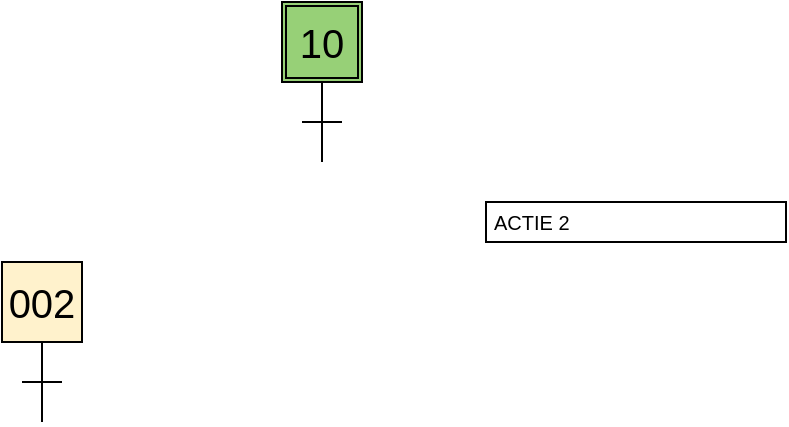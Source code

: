 <mxfile version="26.0.11">
  <diagram name="Page-1" id="wsNNgHkZyvKV6LnZdtPx">
    <mxGraphModel dx="683" dy="363" grid="1" gridSize="10" guides="1" tooltips="1" connect="1" arrows="1" fold="1" page="1" pageScale="1" pageWidth="827" pageHeight="1169" math="0" shadow="0">
      <root>
        <mxCell id="0" />
        <mxCell id="1" parent="0" />
        <mxCell id="UbcDlRzcyP1i6ImM1h1F-26" value="" style="group" vertex="1" connectable="0" parent="1">
          <mxGeometry x="152" y="350" width="360" height="80" as="geometry" />
        </mxCell>
        <mxCell id="UbcDlRzcyP1i6ImM1h1F-22" value="ACTIE 2" style="text;html=1;fillColor=none;align=left;verticalAlign=middle;spacingLeft=4;spacingRight=4;whiteSpace=wrap;overflow=hidden;rotatable=0;points=[[0,0.5],[1,0.5]];portConstraint=eastwest;fontSize=10;spacing=0;strokeColor=#000000;container=0;" vertex="1" parent="UbcDlRzcyP1i6ImM1h1F-26">
          <mxGeometry x="210" y="10" width="150" height="20" as="geometry" />
        </mxCell>
        <mxCell id="UbcDlRzcyP1i6ImM1h1F-31" value="" style="group" vertex="1" connectable="0" parent="1">
          <mxGeometry x="260" y="260" width="40" height="80" as="geometry" />
        </mxCell>
        <mxCell id="UbcDlRzcyP1i6ImM1h1F-2" value="" style="rounded=0;whiteSpace=wrap;html=1;fontSize=20;align=center;fillColor=#97D077;container=0;" vertex="1" parent="UbcDlRzcyP1i6ImM1h1F-31">
          <mxGeometry width="40" height="40" as="geometry" />
        </mxCell>
        <mxCell id="UbcDlRzcyP1i6ImM1h1F-3" value="10" style="rounded=0;whiteSpace=wrap;html=1;fontSize=20;align=center;gradientColor=#97d077;fillColor=none;imageWidth=20;imageHeight=20;container=0;" vertex="1" parent="UbcDlRzcyP1i6ImM1h1F-31">
          <mxGeometry x="2" y="2" width="36" height="36" as="geometry" />
        </mxCell>
        <mxCell id="UbcDlRzcyP1i6ImM1h1F-4" value="" style="endArrow=none;html=1;fontSize=12;rounded=0;" edge="1" parent="UbcDlRzcyP1i6ImM1h1F-31">
          <mxGeometry x="150" y="250" width="50" height="50" as="geometry">
            <mxPoint x="10" y="60" as="sourcePoint" />
            <mxPoint x="30" y="60" as="targetPoint" />
          </mxGeometry>
        </mxCell>
        <mxCell id="UbcDlRzcyP1i6ImM1h1F-6" style="edgeStyle=none;rounded=0;orthogonalLoop=1;jettySize=auto;html=1;exitX=0.5;exitY=1;exitDx=0;exitDy=0;endArrow=none;endFill=0;fontSize=12;" edge="1" parent="UbcDlRzcyP1i6ImM1h1F-31" source="UbcDlRzcyP1i6ImM1h1F-2">
          <mxGeometry x="150" y="250" as="geometry">
            <mxPoint x="20" y="80" as="targetPoint" />
          </mxGeometry>
        </mxCell>
        <mxCell id="UbcDlRzcyP1i6ImM1h1F-32" value="" style="group" vertex="1" connectable="0" parent="1">
          <mxGeometry x="120" y="390" width="40" height="80" as="geometry" />
        </mxCell>
        <mxCell id="UbcDlRzcyP1i6ImM1h1F-14" value="002" style="rounded=0;whiteSpace=wrap;html=1;fontSize=20;align=center;fillColor=#fff2cc;startSize=20;strokeColor=#000000;" vertex="1" parent="UbcDlRzcyP1i6ImM1h1F-32">
          <mxGeometry width="40" height="40" as="geometry" />
        </mxCell>
        <mxCell id="UbcDlRzcyP1i6ImM1h1F-15" value="" style="endArrow=none;html=1;fontSize=12;rounded=0;" edge="1" parent="UbcDlRzcyP1i6ImM1h1F-32">
          <mxGeometry x="152" y="350" width="50" height="50" as="geometry">
            <mxPoint x="10" y="60" as="sourcePoint" />
            <mxPoint x="30" y="60" as="targetPoint" />
          </mxGeometry>
        </mxCell>
        <mxCell id="UbcDlRzcyP1i6ImM1h1F-17" style="edgeStyle=none;rounded=0;orthogonalLoop=1;jettySize=auto;html=1;exitX=0.5;exitY=1;exitDx=0;exitDy=0;endArrow=none;endFill=0;fontSize=12;" edge="1" parent="UbcDlRzcyP1i6ImM1h1F-32" source="UbcDlRzcyP1i6ImM1h1F-14">
          <mxGeometry x="152" y="350" as="geometry">
            <mxPoint x="20" y="80" as="targetPoint" />
          </mxGeometry>
        </mxCell>
      </root>
    </mxGraphModel>
  </diagram>
</mxfile>
